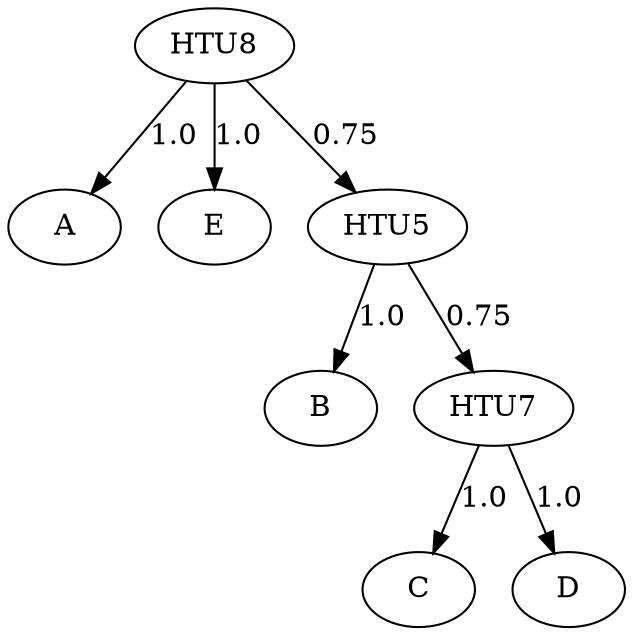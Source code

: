 digraph {
    0 [label=A];
    1 [label=B];
    2 [label=C];
    3 [label=D];
    4 [label=E];
    5 [label=HTU5];
    7 [label=HTU7];
    8 [label=HTU8];
    5 -> 1 [label=1.0];
    5 -> 7 [label=0.75];
    7 -> 2 [label=1.0];
    7 -> 3 [label=1.0];
    8 -> 0 [label=1.0];
    8 -> 4 [label=1.0];
    8 -> 5 [label=0.75];
}